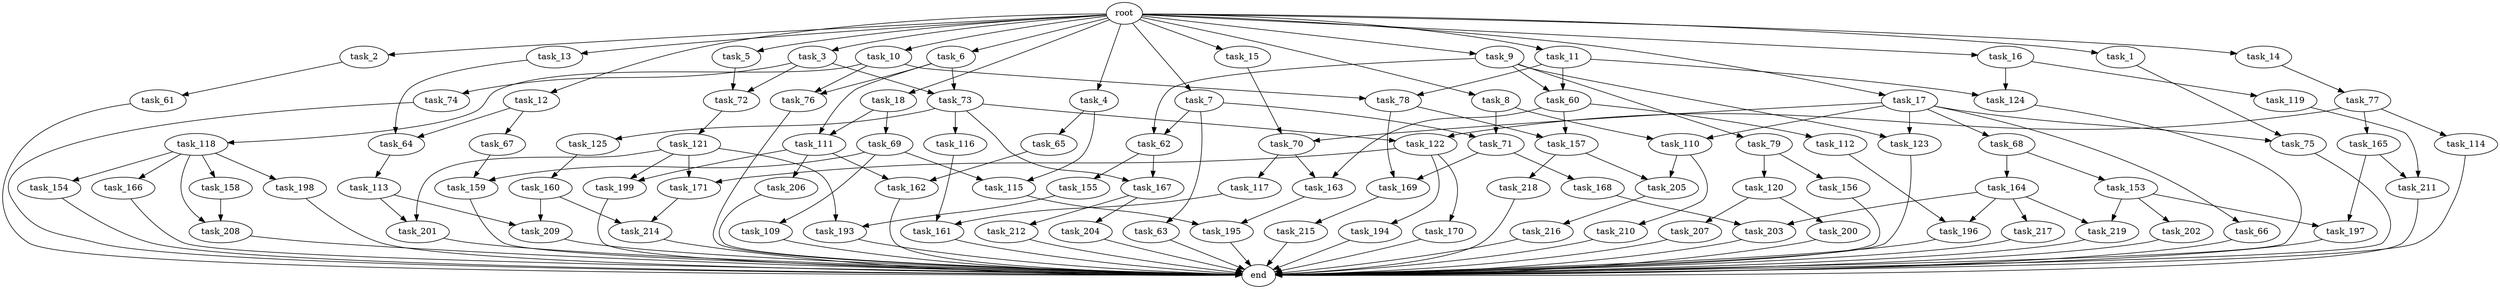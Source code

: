 digraph G {
  root [size="0.000000"];
  task_1 [size="1.024000"];
  task_2 [size="1.024000"];
  task_3 [size="1.024000"];
  task_4 [size="1.024000"];
  task_5 [size="1.024000"];
  task_6 [size="1.024000"];
  task_7 [size="1.024000"];
  task_8 [size="1.024000"];
  task_9 [size="1.024000"];
  task_10 [size="1.024000"];
  task_11 [size="1.024000"];
  task_12 [size="1.024000"];
  task_13 [size="1.024000"];
  task_14 [size="1.024000"];
  task_15 [size="1.024000"];
  task_16 [size="1.024000"];
  task_17 [size="1.024000"];
  task_18 [size="1.024000"];
  task_60 [size="1279900254.208000"];
  task_61 [size="309237645.312000"];
  task_62 [size="1279900254.208000"];
  task_63 [size="858993459.200000"];
  task_64 [size="292057776.128000"];
  task_65 [size="695784701.952000"];
  task_66 [size="549755813.888000"];
  task_67 [size="214748364.800000"];
  task_68 [size="549755813.888000"];
  task_69 [size="309237645.312000"];
  task_70 [size="584115552.256000"];
  task_71 [size="1554778161.152000"];
  task_72 [size="730144440.320000"];
  task_73 [size="386547056.640000"];
  task_74 [size="309237645.312000"];
  task_75 [size="1408749273.088000"];
  task_76 [size="936302870.528000"];
  task_77 [size="214748364.800000"];
  task_78 [size="1717986918.400000"];
  task_79 [size="420906795.008000"];
  task_109 [size="695784701.952000"];
  task_110 [size="1245540515.840000"];
  task_111 [size="386547056.640000"];
  task_112 [size="695784701.952000"];
  task_113 [size="34359738.368000"];
  task_114 [size="137438953.472000"];
  task_115 [size="1391569403.904000"];
  task_116 [size="695784701.952000"];
  task_117 [size="858993459.200000"];
  task_118 [size="858993459.200000"];
  task_119 [size="695784701.952000"];
  task_120 [size="77309411.328000"];
  task_121 [size="420906795.008000"];
  task_122 [size="833223655.424000"];
  task_123 [size="970662608.896000"];
  task_124 [size="1554778161.152000"];
  task_125 [size="695784701.952000"];
  task_153 [size="309237645.312000"];
  task_154 [size="214748364.800000"];
  task_155 [size="137438953.472000"];
  task_156 [size="77309411.328000"];
  task_157 [size="1245540515.840000"];
  task_158 [size="214748364.800000"];
  task_159 [size="1391569403.904000"];
  task_160 [size="34359738.368000"];
  task_161 [size="1554778161.152000"];
  task_162 [size="523986010.112000"];
  task_163 [size="1554778161.152000"];
  task_164 [size="309237645.312000"];
  task_165 [size="137438953.472000"];
  task_166 [size="214748364.800000"];
  task_167 [size="833223655.424000"];
  task_168 [size="420906795.008000"];
  task_169 [size="970662608.896000"];
  task_170 [size="695784701.952000"];
  task_171 [size="1116691496.960000"];
  task_193 [size="498216206.336000"];
  task_194 [size="695784701.952000"];
  task_195 [size="730144440.320000"];
  task_196 [size="1168231104.512000"];
  task_197 [size="1116691496.960000"];
  task_198 [size="214748364.800000"];
  task_199 [size="635655159.808000"];
  task_200 [size="309237645.312000"];
  task_201 [size="498216206.336000"];
  task_202 [size="420906795.008000"];
  task_203 [size="1005022347.264000"];
  task_204 [size="695784701.952000"];
  task_205 [size="687194767.360000"];
  task_206 [size="214748364.800000"];
  task_207 [size="309237645.312000"];
  task_208 [size="352187318.272000"];
  task_209 [size="154618822.656000"];
  task_210 [size="549755813.888000"];
  task_211 [size="773094113.280000"];
  task_212 [size="695784701.952000"];
  task_214 [size="154618822.656000"];
  task_215 [size="34359738.368000"];
  task_216 [size="695784701.952000"];
  task_217 [size="309237645.312000"];
  task_218 [size="137438953.472000"];
  task_219 [size="730144440.320000"];
  end [size="0.000000"];

  root -> task_1 [size="1.000000"];
  root -> task_2 [size="1.000000"];
  root -> task_3 [size="1.000000"];
  root -> task_4 [size="1.000000"];
  root -> task_5 [size="1.000000"];
  root -> task_6 [size="1.000000"];
  root -> task_7 [size="1.000000"];
  root -> task_8 [size="1.000000"];
  root -> task_9 [size="1.000000"];
  root -> task_10 [size="1.000000"];
  root -> task_11 [size="1.000000"];
  root -> task_12 [size="1.000000"];
  root -> task_13 [size="1.000000"];
  root -> task_14 [size="1.000000"];
  root -> task_15 [size="1.000000"];
  root -> task_16 [size="1.000000"];
  root -> task_17 [size="1.000000"];
  root -> task_18 [size="1.000000"];
  task_1 -> task_75 [size="838860800.000000"];
  task_2 -> task_61 [size="301989888.000000"];
  task_3 -> task_72 [size="301989888.000000"];
  task_3 -> task_73 [size="301989888.000000"];
  task_3 -> task_74 [size="301989888.000000"];
  task_4 -> task_65 [size="679477248.000000"];
  task_4 -> task_115 [size="679477248.000000"];
  task_5 -> task_72 [size="411041792.000000"];
  task_6 -> task_73 [size="75497472.000000"];
  task_6 -> task_76 [size="75497472.000000"];
  task_6 -> task_111 [size="75497472.000000"];
  task_7 -> task_62 [size="838860800.000000"];
  task_7 -> task_63 [size="838860800.000000"];
  task_7 -> task_71 [size="838860800.000000"];
  task_8 -> task_71 [size="679477248.000000"];
  task_8 -> task_110 [size="679477248.000000"];
  task_9 -> task_60 [size="411041792.000000"];
  task_9 -> task_62 [size="411041792.000000"];
  task_9 -> task_79 [size="411041792.000000"];
  task_9 -> task_123 [size="411041792.000000"];
  task_10 -> task_76 [size="838860800.000000"];
  task_10 -> task_78 [size="838860800.000000"];
  task_10 -> task_118 [size="838860800.000000"];
  task_11 -> task_60 [size="838860800.000000"];
  task_11 -> task_78 [size="838860800.000000"];
  task_11 -> task_124 [size="838860800.000000"];
  task_12 -> task_64 [size="209715200.000000"];
  task_12 -> task_67 [size="209715200.000000"];
  task_13 -> task_64 [size="75497472.000000"];
  task_14 -> task_77 [size="209715200.000000"];
  task_15 -> task_70 [size="33554432.000000"];
  task_16 -> task_119 [size="679477248.000000"];
  task_16 -> task_124 [size="679477248.000000"];
  task_17 -> task_66 [size="536870912.000000"];
  task_17 -> task_68 [size="536870912.000000"];
  task_17 -> task_70 [size="536870912.000000"];
  task_17 -> task_75 [size="536870912.000000"];
  task_17 -> task_110 [size="536870912.000000"];
  task_17 -> task_123 [size="536870912.000000"];
  task_18 -> task_69 [size="301989888.000000"];
  task_18 -> task_111 [size="301989888.000000"];
  task_60 -> task_112 [size="679477248.000000"];
  task_60 -> task_157 [size="679477248.000000"];
  task_60 -> task_163 [size="679477248.000000"];
  task_61 -> end [size="1.000000"];
  task_62 -> task_155 [size="134217728.000000"];
  task_62 -> task_167 [size="134217728.000000"];
  task_63 -> end [size="1.000000"];
  task_64 -> task_113 [size="33554432.000000"];
  task_65 -> task_162 [size="301989888.000000"];
  task_66 -> end [size="1.000000"];
  task_67 -> task_159 [size="679477248.000000"];
  task_68 -> task_153 [size="301989888.000000"];
  task_68 -> task_164 [size="301989888.000000"];
  task_69 -> task_109 [size="679477248.000000"];
  task_69 -> task_115 [size="679477248.000000"];
  task_69 -> task_159 [size="679477248.000000"];
  task_70 -> task_117 [size="838860800.000000"];
  task_70 -> task_163 [size="838860800.000000"];
  task_71 -> task_168 [size="411041792.000000"];
  task_71 -> task_169 [size="411041792.000000"];
  task_72 -> task_121 [size="411041792.000000"];
  task_73 -> task_116 [size="679477248.000000"];
  task_73 -> task_122 [size="679477248.000000"];
  task_73 -> task_125 [size="679477248.000000"];
  task_73 -> task_167 [size="679477248.000000"];
  task_74 -> end [size="1.000000"];
  task_75 -> end [size="1.000000"];
  task_76 -> end [size="1.000000"];
  task_77 -> task_114 [size="134217728.000000"];
  task_77 -> task_122 [size="134217728.000000"];
  task_77 -> task_165 [size="134217728.000000"];
  task_78 -> task_157 [size="536870912.000000"];
  task_78 -> task_169 [size="536870912.000000"];
  task_79 -> task_120 [size="75497472.000000"];
  task_79 -> task_156 [size="75497472.000000"];
  task_109 -> end [size="1.000000"];
  task_110 -> task_205 [size="536870912.000000"];
  task_110 -> task_210 [size="536870912.000000"];
  task_111 -> task_162 [size="209715200.000000"];
  task_111 -> task_199 [size="209715200.000000"];
  task_111 -> task_206 [size="209715200.000000"];
  task_112 -> task_196 [size="838860800.000000"];
  task_113 -> task_201 [size="75497472.000000"];
  task_113 -> task_209 [size="75497472.000000"];
  task_114 -> end [size="1.000000"];
  task_115 -> task_195 [size="411041792.000000"];
  task_116 -> task_161 [size="679477248.000000"];
  task_117 -> task_161 [size="838860800.000000"];
  task_118 -> task_154 [size="209715200.000000"];
  task_118 -> task_158 [size="209715200.000000"];
  task_118 -> task_166 [size="209715200.000000"];
  task_118 -> task_198 [size="209715200.000000"];
  task_118 -> task_208 [size="209715200.000000"];
  task_119 -> task_211 [size="75497472.000000"];
  task_120 -> task_200 [size="301989888.000000"];
  task_120 -> task_207 [size="301989888.000000"];
  task_121 -> task_171 [size="411041792.000000"];
  task_121 -> task_193 [size="411041792.000000"];
  task_121 -> task_199 [size="411041792.000000"];
  task_121 -> task_201 [size="411041792.000000"];
  task_122 -> task_170 [size="679477248.000000"];
  task_122 -> task_171 [size="679477248.000000"];
  task_122 -> task_194 [size="679477248.000000"];
  task_123 -> end [size="1.000000"];
  task_124 -> end [size="1.000000"];
  task_125 -> task_160 [size="33554432.000000"];
  task_153 -> task_197 [size="411041792.000000"];
  task_153 -> task_202 [size="411041792.000000"];
  task_153 -> task_219 [size="411041792.000000"];
  task_154 -> end [size="1.000000"];
  task_155 -> task_193 [size="75497472.000000"];
  task_156 -> end [size="1.000000"];
  task_157 -> task_205 [size="134217728.000000"];
  task_157 -> task_218 [size="134217728.000000"];
  task_158 -> task_208 [size="134217728.000000"];
  task_159 -> end [size="1.000000"];
  task_160 -> task_209 [size="75497472.000000"];
  task_160 -> task_214 [size="75497472.000000"];
  task_161 -> end [size="1.000000"];
  task_162 -> end [size="1.000000"];
  task_163 -> task_195 [size="301989888.000000"];
  task_164 -> task_196 [size="301989888.000000"];
  task_164 -> task_203 [size="301989888.000000"];
  task_164 -> task_217 [size="301989888.000000"];
  task_164 -> task_219 [size="301989888.000000"];
  task_165 -> task_197 [size="679477248.000000"];
  task_165 -> task_211 [size="679477248.000000"];
  task_166 -> end [size="1.000000"];
  task_167 -> task_204 [size="679477248.000000"];
  task_167 -> task_212 [size="679477248.000000"];
  task_168 -> task_203 [size="679477248.000000"];
  task_169 -> task_215 [size="33554432.000000"];
  task_170 -> end [size="1.000000"];
  task_171 -> task_214 [size="75497472.000000"];
  task_193 -> end [size="1.000000"];
  task_194 -> end [size="1.000000"];
  task_195 -> end [size="1.000000"];
  task_196 -> end [size="1.000000"];
  task_197 -> end [size="1.000000"];
  task_198 -> end [size="1.000000"];
  task_199 -> end [size="1.000000"];
  task_200 -> end [size="1.000000"];
  task_201 -> end [size="1.000000"];
  task_202 -> end [size="1.000000"];
  task_203 -> end [size="1.000000"];
  task_204 -> end [size="1.000000"];
  task_205 -> task_216 [size="679477248.000000"];
  task_206 -> end [size="1.000000"];
  task_207 -> end [size="1.000000"];
  task_208 -> end [size="1.000000"];
  task_209 -> end [size="1.000000"];
  task_210 -> end [size="1.000000"];
  task_211 -> end [size="1.000000"];
  task_212 -> end [size="1.000000"];
  task_214 -> end [size="1.000000"];
  task_215 -> end [size="1.000000"];
  task_216 -> end [size="1.000000"];
  task_217 -> end [size="1.000000"];
  task_218 -> end [size="1.000000"];
  task_219 -> end [size="1.000000"];
}
